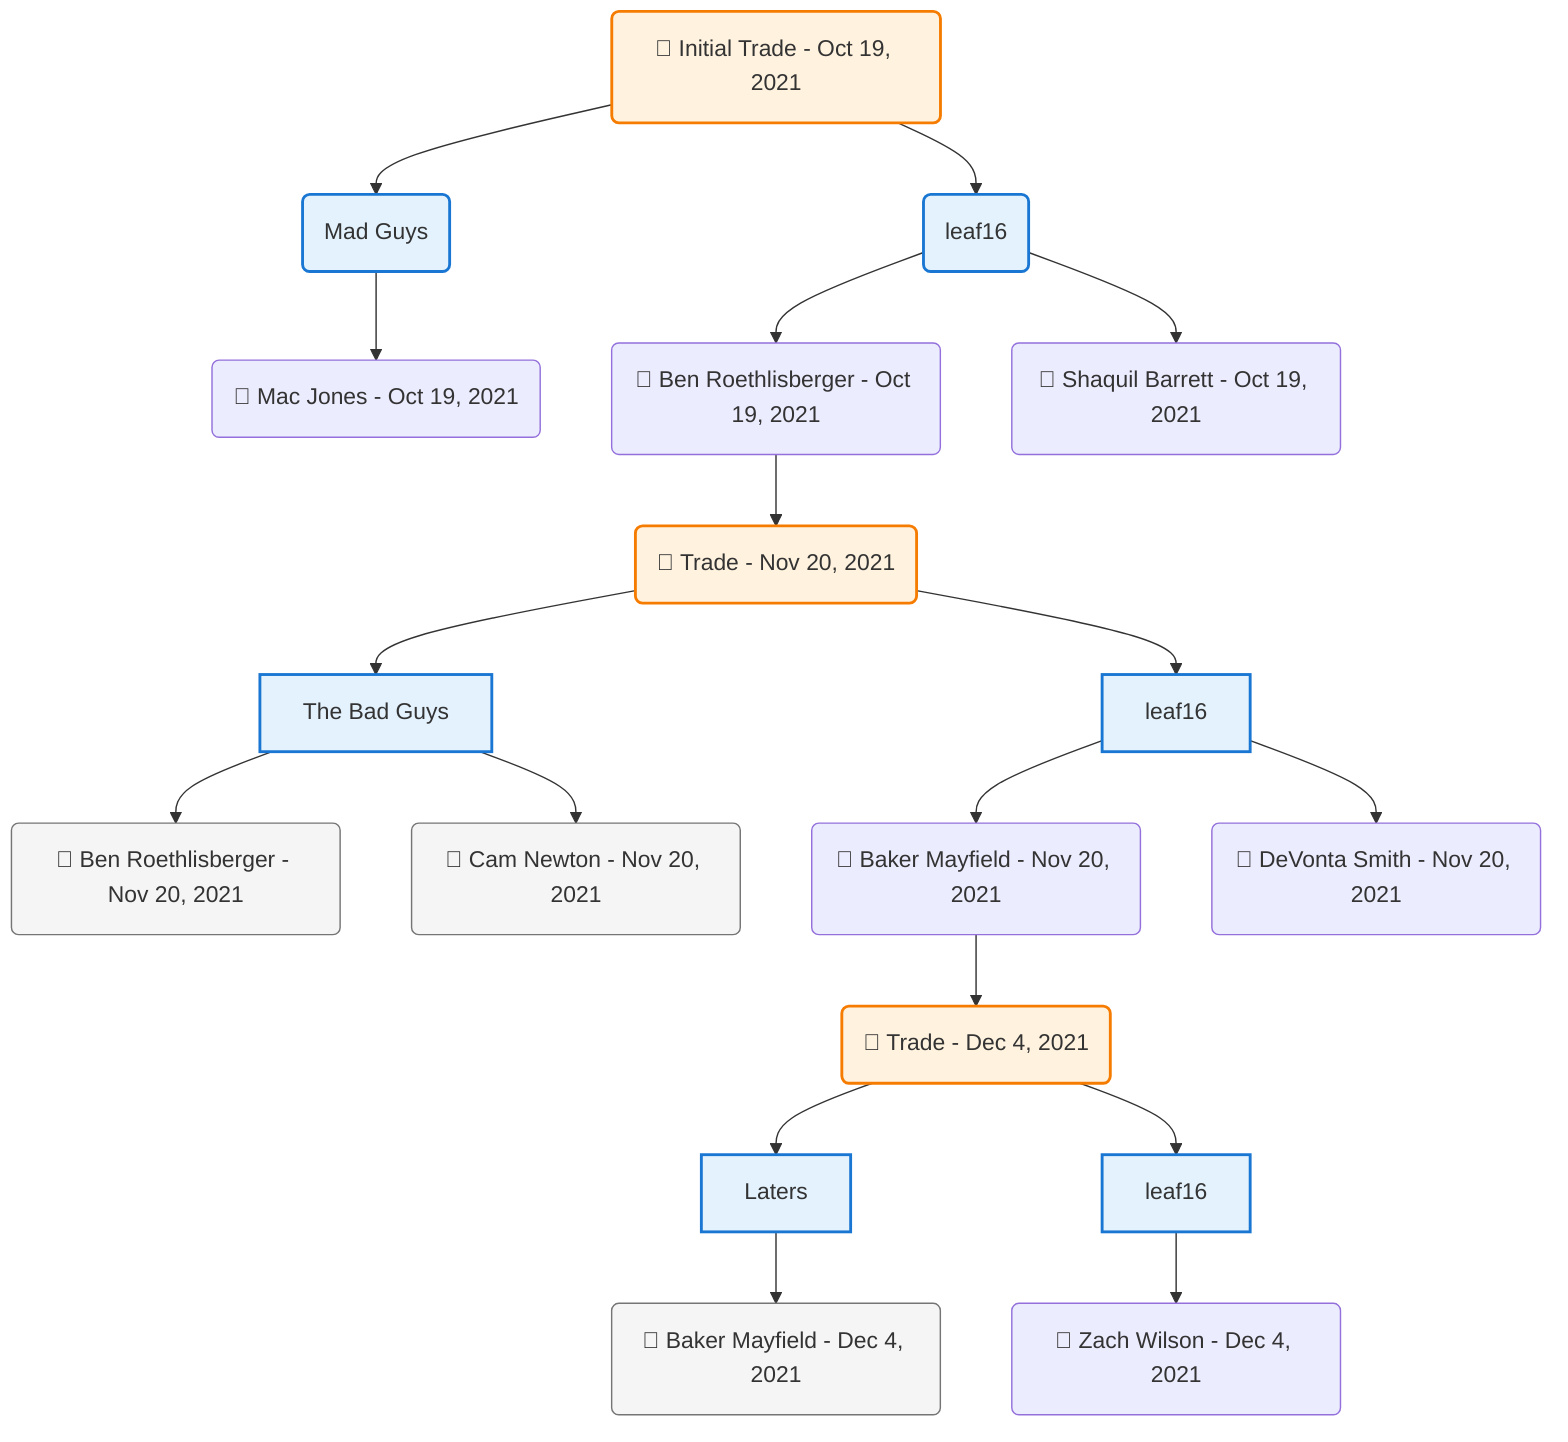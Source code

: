 flowchart TD

    TRADE_MAIN("🔄 Initial Trade - Oct 19, 2021")
    TEAM_1("Mad Guys")
    TEAM_2("leaf16")
    NODE_ba7d7f75-9678-42ed-ad1c-2cf4328b3185("🔄 Mac Jones - Oct 19, 2021")
    NODE_79fb762d-d0e4-4b66-9982-3ac5fef24f1f("🔄 Ben Roethlisberger - Oct 19, 2021")
    TRADE_76bff290-dcda-4fb1-8775-dc05c0bc2e02_3("🔄 Trade - Nov 20, 2021")
    TEAM_b2220d1a-ff75-4622-9757-09978901110f_4["The Bad Guys"]
    NODE_190f849c-7b99-4088-80f2-7ce7a97c33c9("🔄 Ben Roethlisberger - Nov 20, 2021")
    NODE_926acee2-a045-40e7-90ba-389085f2dbbf("🔄 Cam Newton - Nov 20, 2021")
    TEAM_66fb98f4-89a7-45f9-893a-b41d71e6249d_5["leaf16"]
    NODE_b3ff52a7-5a27-467a-878a-462373661bb6("🔄 Baker Mayfield - Nov 20, 2021")
    TRADE_21a804cb-bc08-4bc3-a90b-b3ac28d0c754_6("🔄 Trade - Dec 4, 2021")
    TEAM_825928a9-7194-43aa-b7ae-fc78c2510b16_7["Laters"]
    NODE_ae6a39e2-2230-4958-b4b5-72abfe81bd59("🔄 Baker Mayfield - Dec 4, 2021")
    TEAM_66fb98f4-89a7-45f9-893a-b41d71e6249d_8["leaf16"]
    NODE_e0cecf75-76b0-45b1-926a-4ac0b4441357("🔄 Zach Wilson - Dec 4, 2021")
    NODE_6b213b62-98c3-49e9-b2e6-cef996fba9ff("🔄 DeVonta Smith - Nov 20, 2021")
    NODE_6b7e1450-3409-4f23-8608-e351ee96e927("🔄 Shaquil Barrett - Oct 19, 2021")

    TRADE_MAIN --> TEAM_1
    TRADE_MAIN --> TEAM_2
    TEAM_1 --> NODE_ba7d7f75-9678-42ed-ad1c-2cf4328b3185
    TEAM_2 --> NODE_79fb762d-d0e4-4b66-9982-3ac5fef24f1f
    NODE_79fb762d-d0e4-4b66-9982-3ac5fef24f1f --> TRADE_76bff290-dcda-4fb1-8775-dc05c0bc2e02_3
    TRADE_76bff290-dcda-4fb1-8775-dc05c0bc2e02_3 --> TEAM_b2220d1a-ff75-4622-9757-09978901110f_4
    TEAM_b2220d1a-ff75-4622-9757-09978901110f_4 --> NODE_190f849c-7b99-4088-80f2-7ce7a97c33c9
    TEAM_b2220d1a-ff75-4622-9757-09978901110f_4 --> NODE_926acee2-a045-40e7-90ba-389085f2dbbf
    TRADE_76bff290-dcda-4fb1-8775-dc05c0bc2e02_3 --> TEAM_66fb98f4-89a7-45f9-893a-b41d71e6249d_5
    TEAM_66fb98f4-89a7-45f9-893a-b41d71e6249d_5 --> NODE_b3ff52a7-5a27-467a-878a-462373661bb6
    NODE_b3ff52a7-5a27-467a-878a-462373661bb6 --> TRADE_21a804cb-bc08-4bc3-a90b-b3ac28d0c754_6
    TRADE_21a804cb-bc08-4bc3-a90b-b3ac28d0c754_6 --> TEAM_825928a9-7194-43aa-b7ae-fc78c2510b16_7
    TEAM_825928a9-7194-43aa-b7ae-fc78c2510b16_7 --> NODE_ae6a39e2-2230-4958-b4b5-72abfe81bd59
    TRADE_21a804cb-bc08-4bc3-a90b-b3ac28d0c754_6 --> TEAM_66fb98f4-89a7-45f9-893a-b41d71e6249d_8
    TEAM_66fb98f4-89a7-45f9-893a-b41d71e6249d_8 --> NODE_e0cecf75-76b0-45b1-926a-4ac0b4441357
    TEAM_66fb98f4-89a7-45f9-893a-b41d71e6249d_5 --> NODE_6b213b62-98c3-49e9-b2e6-cef996fba9ff
    TEAM_2 --> NODE_6b7e1450-3409-4f23-8608-e351ee96e927

    %% Node styling
    classDef teamNode fill:#e3f2fd,stroke:#1976d2,stroke-width:2px
    classDef tradeNode fill:#fff3e0,stroke:#f57c00,stroke-width:2px
    classDef playerNode fill:#f3e5f5,stroke:#7b1fa2,stroke-width:1px
    classDef nonRootPlayerNode fill:#f5f5f5,stroke:#757575,stroke-width:1px
    classDef endNode fill:#ffebee,stroke:#c62828,stroke-width:2px
    classDef waiverNode fill:#e8f5e8,stroke:#388e3c,stroke-width:2px
    classDef championshipNode fill:#fff9c4,stroke:#f57f17,stroke-width:3px

    class TEAM_1,TEAM_2,TEAM_b2220d1a-ff75-4622-9757-09978901110f_4,TEAM_66fb98f4-89a7-45f9-893a-b41d71e6249d_5,TEAM_825928a9-7194-43aa-b7ae-fc78c2510b16_7,TEAM_66fb98f4-89a7-45f9-893a-b41d71e6249d_8 teamNode
    class NODE_190f849c-7b99-4088-80f2-7ce7a97c33c9,NODE_926acee2-a045-40e7-90ba-389085f2dbbf,NODE_ae6a39e2-2230-4958-b4b5-72abfe81bd59 nonRootPlayerNode
    class TRADE_MAIN,TRADE_76bff290-dcda-4fb1-8775-dc05c0bc2e02_3,TRADE_21a804cb-bc08-4bc3-a90b-b3ac28d0c754_6 tradeNode